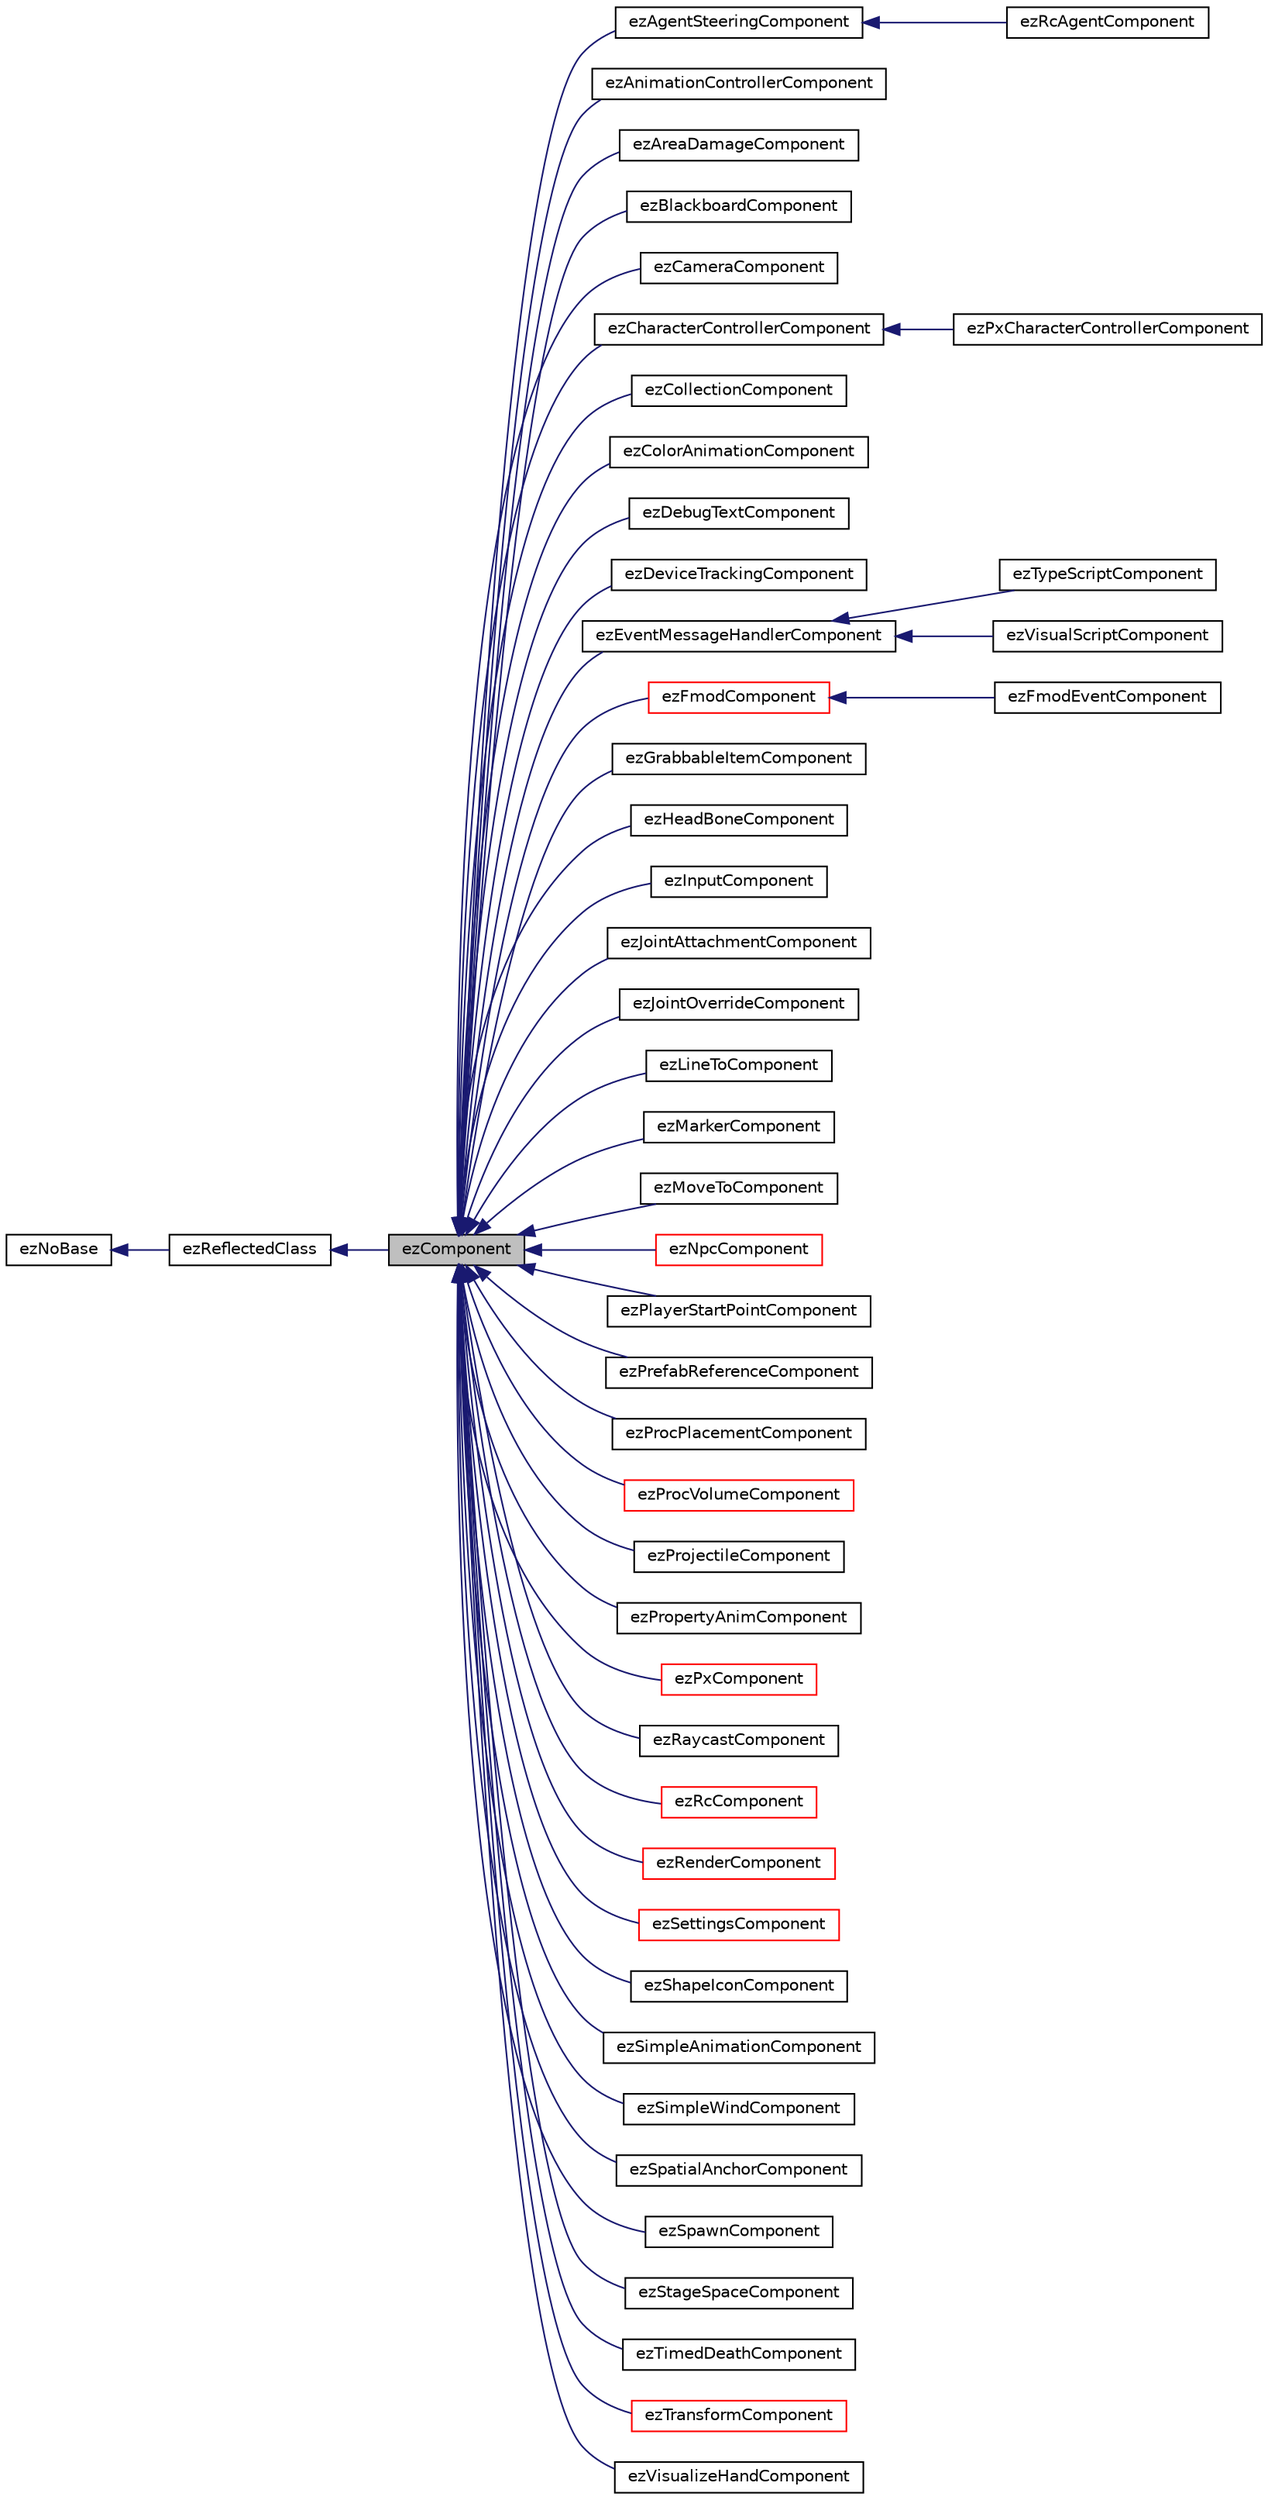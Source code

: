 digraph "ezComponent"
{
 // LATEX_PDF_SIZE
  edge [fontname="Helvetica",fontsize="10",labelfontname="Helvetica",labelfontsize="10"];
  node [fontname="Helvetica",fontsize="10",shape=record];
  rankdir="LR";
  Node1 [label="ezComponent",height=0.2,width=0.4,color="black", fillcolor="grey75", style="filled", fontcolor="black",tooltip="Base class of all component types."];
  Node2 -> Node1 [dir="back",color="midnightblue",fontsize="10",style="solid",fontname="Helvetica"];
  Node2 [label="ezReflectedClass",height=0.2,width=0.4,color="black", fillcolor="white", style="filled",URL="$db/d45/classez_reflected_class.htm",tooltip="All classes that should be dynamically reflectable, need to be derived from this base class."];
  Node3 -> Node2 [dir="back",color="midnightblue",fontsize="10",style="solid",fontname="Helvetica"];
  Node3 [label="ezNoBase",height=0.2,width=0.4,color="black", fillcolor="white", style="filled",URL="$d4/d02/classez_no_base.htm",tooltip="Dummy type to pass to templates and macros that expect a base type for a class that has no base."];
  Node1 -> Node4 [dir="back",color="midnightblue",fontsize="10",style="solid",fontname="Helvetica"];
  Node4 [label="ezAgentSteeringComponent",height=0.2,width=0.4,color="black", fillcolor="white", style="filled",URL="$d9/dfe/classez_agent_steering_component.htm",tooltip="Base class for components that implement 'agent steering' behavior. If, moving from point A to point ..."];
  Node4 -> Node5 [dir="back",color="midnightblue",fontsize="10",style="solid",fontname="Helvetica"];
  Node5 [label="ezRcAgentComponent",height=0.2,width=0.4,color="black", fillcolor="white", style="filled",URL="$d5/dd5/classez_rc_agent_component.htm",tooltip=" "];
  Node1 -> Node6 [dir="back",color="midnightblue",fontsize="10",style="solid",fontname="Helvetica"];
  Node6 [label="ezAnimationControllerComponent",height=0.2,width=0.4,color="black", fillcolor="white", style="filled",URL="$d3/d14/classez_animation_controller_component.htm",tooltip=" "];
  Node1 -> Node7 [dir="back",color="midnightblue",fontsize="10",style="solid",fontname="Helvetica"];
  Node7 [label="ezAreaDamageComponent",height=0.2,width=0.4,color="black", fillcolor="white", style="filled",URL="$da/d40/classez_area_damage_component.htm",tooltip=" "];
  Node1 -> Node8 [dir="back",color="midnightblue",fontsize="10",style="solid",fontname="Helvetica"];
  Node8 [label="ezBlackboardComponent",height=0.2,width=0.4,color="black", fillcolor="white", style="filled",URL="$de/d19/classez_blackboard_component.htm",tooltip="This component holds an ezBlackboard which can be used to share state between multiple components."];
  Node1 -> Node9 [dir="back",color="midnightblue",fontsize="10",style="solid",fontname="Helvetica"];
  Node9 [label="ezCameraComponent",height=0.2,width=0.4,color="black", fillcolor="white", style="filled",URL="$d5/d90/classez_camera_component.htm",tooltip=" "];
  Node1 -> Node10 [dir="back",color="midnightblue",fontsize="10",style="solid",fontname="Helvetica"];
  Node10 [label="ezCharacterControllerComponent",height=0.2,width=0.4,color="black", fillcolor="white", style="filled",URL="$d3/df6/classez_character_controller_component.htm",tooltip="Base class for implementations of a character controller."];
  Node10 -> Node11 [dir="back",color="midnightblue",fontsize="10",style="solid",fontname="Helvetica"];
  Node11 [label="ezPxCharacterControllerComponent",height=0.2,width=0.4,color="black", fillcolor="white", style="filled",URL="$dc/def/classez_px_character_controller_component.htm",tooltip=" "];
  Node1 -> Node12 [dir="back",color="midnightblue",fontsize="10",style="solid",fontname="Helvetica"];
  Node12 [label="ezCollectionComponent",height=0.2,width=0.4,color="black", fillcolor="white", style="filled",URL="$d9/dc5/classez_collection_component.htm",tooltip="An ezCollectionComponent references an ezCollectionResource and triggers resource preloading when nee..."];
  Node1 -> Node13 [dir="back",color="midnightblue",fontsize="10",style="solid",fontname="Helvetica"];
  Node13 [label="ezColorAnimationComponent",height=0.2,width=0.4,color="black", fillcolor="white", style="filled",URL="$d7/d16/classez_color_animation_component.htm",tooltip="Samples a color gradient and sends an ezMsgSetColor to the object it is attached to."];
  Node1 -> Node14 [dir="back",color="midnightblue",fontsize="10",style="solid",fontname="Helvetica"];
  Node14 [label="ezDebugTextComponent",height=0.2,width=0.4,color="black", fillcolor="white", style="filled",URL="$d1/d6e/classez_debug_text_component.htm",tooltip="This component prints debug text at the owner object's position."];
  Node1 -> Node15 [dir="back",color="midnightblue",fontsize="10",style="solid",fontname="Helvetica"];
  Node15 [label="ezDeviceTrackingComponent",height=0.2,width=0.4,color="black", fillcolor="white", style="filled",URL="$d7/d8a/classez_device_tracking_component.htm",tooltip="Tracks the position of a XR device and applies it to the owner."];
  Node1 -> Node16 [dir="back",color="midnightblue",fontsize="10",style="solid",fontname="Helvetica"];
  Node16 [label="ezEventMessageHandlerComponent",height=0.2,width=0.4,color="black", fillcolor="white", style="filled",URL="$d5/d22/classez_event_message_handler_component.htm",tooltip="Base class for components that want to handle 'event messages'."];
  Node16 -> Node17 [dir="back",color="midnightblue",fontsize="10",style="solid",fontname="Helvetica"];
  Node17 [label="ezTypeScriptComponent",height=0.2,width=0.4,color="black", fillcolor="white", style="filled",URL="$df/d5d/classez_type_script_component.htm",tooltip=" "];
  Node16 -> Node18 [dir="back",color="midnightblue",fontsize="10",style="solid",fontname="Helvetica"];
  Node18 [label="ezVisualScriptComponent",height=0.2,width=0.4,color="black", fillcolor="white", style="filled",URL="$de/dea/classez_visual_script_component.htm",tooltip=" "];
  Node1 -> Node19 [dir="back",color="midnightblue",fontsize="10",style="solid",fontname="Helvetica"];
  Node19 [label="ezFmodComponent",height=0.2,width=0.4,color="red", fillcolor="white", style="filled",URL="$dc/d25/classez_fmod_component.htm",tooltip="Base class for all Fmod components, such that they all have a common ancestor."];
  Node19 -> Node20 [dir="back",color="midnightblue",fontsize="10",style="solid",fontname="Helvetica"];
  Node20 [label="ezFmodEventComponent",height=0.2,width=0.4,color="black", fillcolor="white", style="filled",URL="$d8/d4f/classez_fmod_event_component.htm",tooltip="Represents a sound (called an 'event') in the Fmod sound system."];
  Node1 -> Node22 [dir="back",color="midnightblue",fontsize="10",style="solid",fontname="Helvetica"];
  Node22 [label="ezGrabbableItemComponent",height=0.2,width=0.4,color="black", fillcolor="white", style="filled",URL="$d0/dd0/classez_grabbable_item_component.htm",tooltip="Used to define 'grab points' on an object where a player can pick up and hold the item."];
  Node1 -> Node23 [dir="back",color="midnightblue",fontsize="10",style="solid",fontname="Helvetica"];
  Node23 [label="ezHeadBoneComponent",height=0.2,width=0.4,color="black", fillcolor="white", style="filled",URL="$d7/d19/classez_head_bone_component.htm",tooltip=" "];
  Node1 -> Node24 [dir="back",color="midnightblue",fontsize="10",style="solid",fontname="Helvetica"];
  Node24 [label="ezInputComponent",height=0.2,width=0.4,color="black", fillcolor="white", style="filled",URL="$d4/d50/classez_input_component.htm",tooltip="This component polls all input events from the given input set every frame and broadcasts the informa..."];
  Node1 -> Node25 [dir="back",color="midnightblue",fontsize="10",style="solid",fontname="Helvetica"];
  Node25 [label="ezJointAttachmentComponent",height=0.2,width=0.4,color="black", fillcolor="white", style="filled",URL="$d9/d9d/classez_joint_attachment_component.htm",tooltip=" "];
  Node1 -> Node26 [dir="back",color="midnightblue",fontsize="10",style="solid",fontname="Helvetica"];
  Node26 [label="ezJointOverrideComponent",height=0.2,width=0.4,color="black", fillcolor="white", style="filled",URL="$d6/de9/classez_joint_override_component.htm",tooltip=" "];
  Node1 -> Node27 [dir="back",color="midnightblue",fontsize="10",style="solid",fontname="Helvetica"];
  Node27 [label="ezLineToComponent",height=0.2,width=0.4,color="black", fillcolor="white", style="filled",URL="$d8/d2f/classez_line_to_component.htm",tooltip="Draws a line from its own position to the target object position."];
  Node1 -> Node28 [dir="back",color="midnightblue",fontsize="10",style="solid",fontname="Helvetica"];
  Node28 [label="ezMarkerComponent",height=0.2,width=0.4,color="black", fillcolor="white", style="filled",URL="$d9/d64/classez_marker_component.htm",tooltip=" "];
  Node1 -> Node29 [dir="back",color="midnightblue",fontsize="10",style="solid",fontname="Helvetica"];
  Node29 [label="ezMoveToComponent",height=0.2,width=0.4,color="black", fillcolor="white", style="filled",URL="$d6/d80/classez_move_to_component.htm",tooltip="A light-weight component that moves the owner object towards a single position."];
  Node1 -> Node30 [dir="back",color="midnightblue",fontsize="10",style="solid",fontname="Helvetica"];
  Node30 [label="ezNpcComponent",height=0.2,width=0.4,color="red", fillcolor="white", style="filled",URL="$dc/ddf/classez_npc_component.htm",tooltip="Base class for all components that implement 'non player character' behavior. Ie, game logic for how ..."];
  Node1 -> Node32 [dir="back",color="midnightblue",fontsize="10",style="solid",fontname="Helvetica"];
  Node32 [label="ezPlayerStartPointComponent",height=0.2,width=0.4,color="black", fillcolor="white", style="filled",URL="$d0/dad/classez_player_start_point_component.htm",tooltip=" "];
  Node1 -> Node33 [dir="back",color="midnightblue",fontsize="10",style="solid",fontname="Helvetica"];
  Node33 [label="ezPrefabReferenceComponent",height=0.2,width=0.4,color="black", fillcolor="white", style="filled",URL="$d7/d40/classez_prefab_reference_component.htm",tooltip=" "];
  Node1 -> Node34 [dir="back",color="midnightblue",fontsize="10",style="solid",fontname="Helvetica"];
  Node34 [label="ezProcPlacementComponent",height=0.2,width=0.4,color="black", fillcolor="white", style="filled",URL="$d5/d31/classez_proc_placement_component.htm",tooltip=" "];
  Node1 -> Node35 [dir="back",color="midnightblue",fontsize="10",style="solid",fontname="Helvetica"];
  Node35 [label="ezProcVolumeComponent",height=0.2,width=0.4,color="red", fillcolor="white", style="filled",URL="$d2/d56/classez_proc_volume_component.htm",tooltip=" "];
  Node1 -> Node38 [dir="back",color="midnightblue",fontsize="10",style="solid",fontname="Helvetica"];
  Node38 [label="ezProjectileComponent",height=0.2,width=0.4,color="black", fillcolor="white", style="filled",URL="$d5/d84/classez_projectile_component.htm",tooltip=" "];
  Node1 -> Node39 [dir="back",color="midnightblue",fontsize="10",style="solid",fontname="Helvetica"];
  Node39 [label="ezPropertyAnimComponent",height=0.2,width=0.4,color="black", fillcolor="white", style="filled",URL="$dd/ddd/classez_property_anim_component.htm",tooltip="Animates properties on other objects and components according to the property animation resource."];
  Node1 -> Node40 [dir="back",color="midnightblue",fontsize="10",style="solid",fontname="Helvetica"];
  Node40 [label="ezPxComponent",height=0.2,width=0.4,color="red", fillcolor="white", style="filled",URL="$d3/d11/classez_px_component.htm",tooltip="Base class for all PhysX components, such that they all have a common ancestor."];
  Node1 -> Node61 [dir="back",color="midnightblue",fontsize="10",style="solid",fontname="Helvetica"];
  Node61 [label="ezRaycastComponent",height=0.2,width=0.4,color="black", fillcolor="white", style="filled",URL="$d6/dc4/classez_raycast_component.htm",tooltip="A component which does a ray cast and positions a target object there."];
  Node1 -> Node62 [dir="back",color="midnightblue",fontsize="10",style="solid",fontname="Helvetica"];
  Node62 [label="ezRcComponent",height=0.2,width=0.4,color="red", fillcolor="white", style="filled",URL="$d4/de2/classez_rc_component.htm",tooltip="Base class for all Recast components."];
  Node1 -> Node65 [dir="back",color="midnightblue",fontsize="10",style="solid",fontname="Helvetica"];
  Node65 [label="ezRenderComponent",height=0.2,width=0.4,color="red", fillcolor="white", style="filled",URL="$d3/d8e/classez_render_component.htm",tooltip=" "];
  Node1 -> Node92 [dir="back",color="midnightblue",fontsize="10",style="solid",fontname="Helvetica"];
  Node92 [label="ezSettingsComponent",height=0.2,width=0.4,color="red", fillcolor="white", style="filled",URL="$dd/d06/classez_settings_component.htm",tooltip="Base class for settings components, of which only one per type should exist in each world."];
  Node1 -> Node97 [dir="back",color="midnightblue",fontsize="10",style="solid",fontname="Helvetica"];
  Node97 [label="ezShapeIconComponent",height=0.2,width=0.4,color="black", fillcolor="white", style="filled",URL="$de/d09/classez_shape_icon_component.htm",tooltip="This is a dummy component that the editor creates on all 'empty' nodes for the sole purpose to render..."];
  Node1 -> Node98 [dir="back",color="midnightblue",fontsize="10",style="solid",fontname="Helvetica"];
  Node98 [label="ezSimpleAnimationComponent",height=0.2,width=0.4,color="black", fillcolor="white", style="filled",URL="$d3/da0/classez_simple_animation_component.htm",tooltip=" "];
  Node1 -> Node99 [dir="back",color="midnightblue",fontsize="10",style="solid",fontname="Helvetica"];
  Node99 [label="ezSimpleWindComponent",height=0.2,width=0.4,color="black", fillcolor="white", style="filled",URL="$d4/d81/classez_simple_wind_component.htm",tooltip=" "];
  Node1 -> Node100 [dir="back",color="midnightblue",fontsize="10",style="solid",fontname="Helvetica"];
  Node100 [label="ezSpatialAnchorComponent",height=0.2,width=0.4,color="black", fillcolor="white", style="filled",URL="$dd/d46/classez_spatial_anchor_component.htm",tooltip=" "];
  Node1 -> Node101 [dir="back",color="midnightblue",fontsize="10",style="solid",fontname="Helvetica"];
  Node101 [label="ezSpawnComponent",height=0.2,width=0.4,color="black", fillcolor="white", style="filled",URL="$d7/d20/classez_spawn_component.htm",tooltip=" "];
  Node1 -> Node102 [dir="back",color="midnightblue",fontsize="10",style="solid",fontname="Helvetica"];
  Node102 [label="ezStageSpaceComponent",height=0.2,width=0.4,color="black", fillcolor="white", style="filled",URL="$d4/d8c/classez_stage_space_component.htm",tooltip="Singleton to set the type of stage space and its global transform in the world."];
  Node1 -> Node103 [dir="back",color="midnightblue",fontsize="10",style="solid",fontname="Helvetica"];
  Node103 [label="ezTimedDeathComponent",height=0.2,width=0.4,color="black", fillcolor="white", style="filled",URL="$d2/d1b/classez_timed_death_component.htm",tooltip="This component deletes the object it is attached to after a timeout."];
  Node1 -> Node104 [dir="back",color="midnightblue",fontsize="10",style="solid",fontname="Helvetica"];
  Node104 [label="ezTransformComponent",height=0.2,width=0.4,color="red", fillcolor="white", style="filled",URL="$d8/dbd/classez_transform_component.htm",tooltip=" "];
  Node1 -> Node107 [dir="back",color="midnightblue",fontsize="10",style="solid",fontname="Helvetica"];
  Node107 [label="ezVisualizeHandComponent",height=0.2,width=0.4,color="black", fillcolor="white", style="filled",URL="$dc/d28/classez_visualize_hand_component.htm",tooltip=" "];
}
